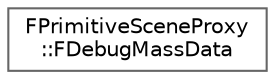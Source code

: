 digraph "Graphical Class Hierarchy"
{
 // INTERACTIVE_SVG=YES
 // LATEX_PDF_SIZE
  bgcolor="transparent";
  edge [fontname=Helvetica,fontsize=10,labelfontname=Helvetica,labelfontsize=10];
  node [fontname=Helvetica,fontsize=10,shape=box,height=0.2,width=0.4];
  rankdir="LR";
  Node0 [id="Node000000",label="FPrimitiveSceneProxy\l::FDebugMassData",height=0.2,width=0.4,color="grey40", fillcolor="white", style="filled",URL="$d0/d4d/structFPrimitiveSceneProxy_1_1FDebugMassData.html",tooltip=" "];
}
